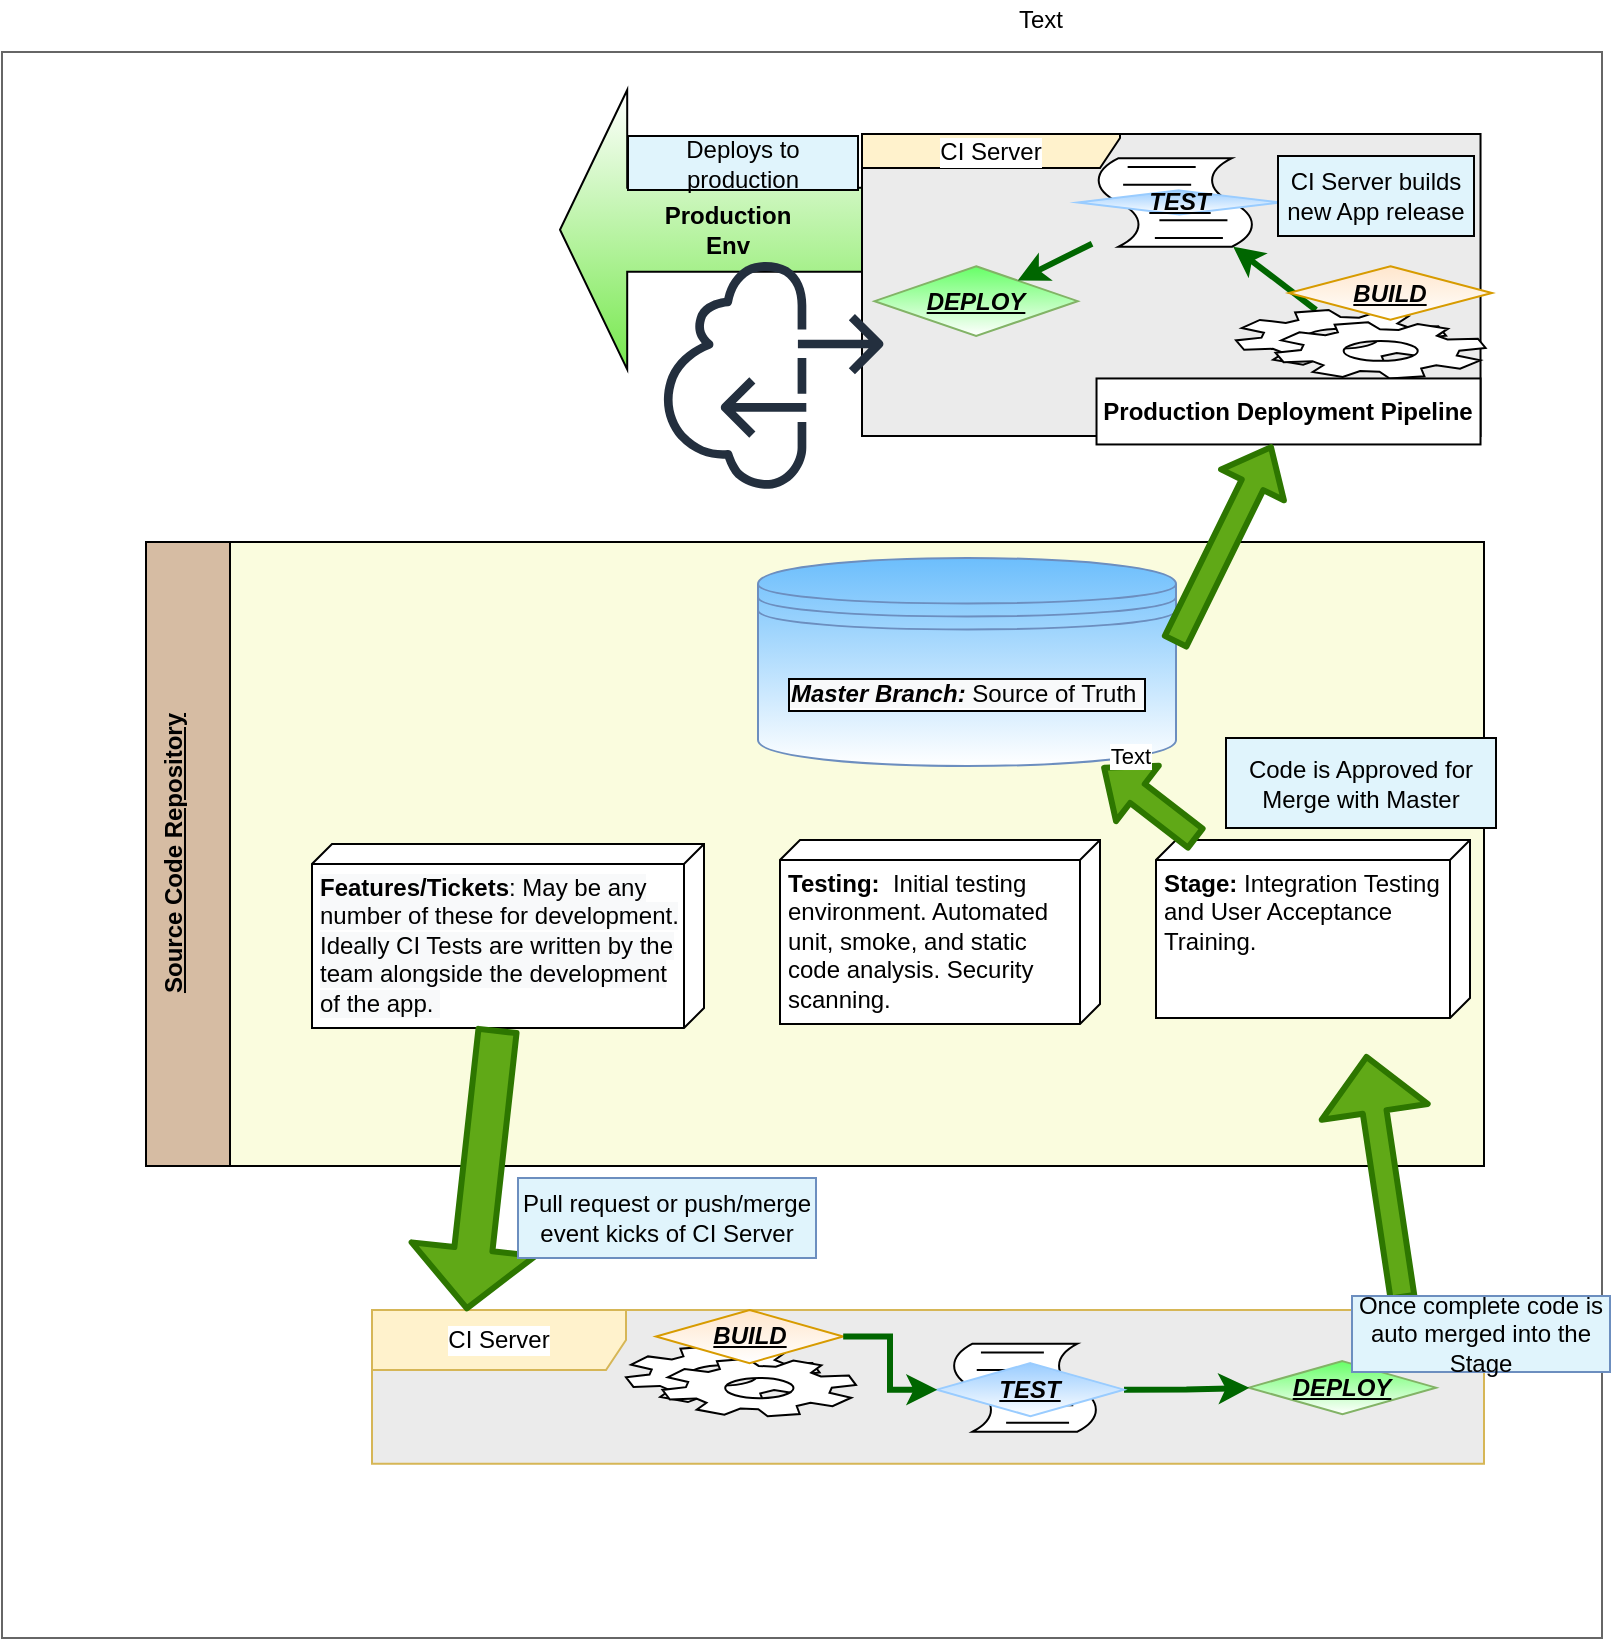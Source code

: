 <mxfile version="13.7.9" type="github">
  <diagram id="xs-DaZB50UqAwkXIxK_c" name="Page-1">
    <mxGraphModel dx="1733" dy="627" grid="0" gridSize="10" guides="1" tooltips="1" connect="1" arrows="1" fold="1" page="1" pageScale="1" pageWidth="850" pageHeight="1100" background="#ffffff" math="0" shadow="0">
      <root>
        <mxCell id="0" />
        <mxCell id="1" style="locked=1;" parent="0" />
        <mxCell id="y3-cLAKcxzf6XnUYkNua-1" value="i" style="rounded=0;whiteSpace=wrap;html=1;strokeColor=#666666;fontColor=#333333;fillColor=#FFFFFF;" vertex="1" parent="1">
          <mxGeometry x="-846" y="35" width="800" height="793" as="geometry" />
        </mxCell>
        <mxCell id="y3-cLAKcxzf6XnUYkNua-68" value="repo" style="locked=1;" parent="0" />
        <mxCell id="y3-cLAKcxzf6XnUYkNua-395" value="" style="group" vertex="1" connectable="0" parent="y3-cLAKcxzf6XnUYkNua-68">
          <mxGeometry x="-774" y="280" width="669" height="312" as="geometry" />
        </mxCell>
        <mxCell id="y3-cLAKcxzf6XnUYkNua-370" value="&lt;u&gt;Source Code Repository&lt;br&gt;&lt;/u&gt;" style="swimlane;html=1;horizontal=0;startSize=42;labelBackgroundColor=none;strokeColor=#000000;gradientColor=none;align=center;fillColor=#D6BCA3;swimlaneFillColor=#FAFCDE;verticalAlign=top;" vertex="1" parent="y3-cLAKcxzf6XnUYkNua-395">
          <mxGeometry width="669" height="312" as="geometry" />
        </mxCell>
        <mxCell id="y3-cLAKcxzf6XnUYkNua-371" value="&lt;i style=&quot;text-align: left ; background-color: rgb(248 , 249 , 250) ; font-weight: bold&quot;&gt;Master Branch:&amp;nbsp;&lt;/i&gt;&lt;span style=&quot;text-align: left ; background-color: rgb(248 , 249 , 250)&quot;&gt;Source of Truth&amp;nbsp;&lt;/span&gt;" style="shape=datastore;whiteSpace=wrap;html=1;labelBackgroundColor=#ffffff;strokeColor=#6c8ebf;align=center;labelBorderColor=#000000;verticalAlign=middle;fillColor=#6CBEFC;gradientColor=#ffffff;" vertex="1" parent="y3-cLAKcxzf6XnUYkNua-370">
          <mxGeometry x="306" y="8" width="209" height="104" as="geometry" />
        </mxCell>
        <mxCell id="y3-cLAKcxzf6XnUYkNua-372" value="&lt;span style=&quot;background-color: rgb(248 , 249 , 250)&quot;&gt;&lt;b&gt;Features/Tickets&lt;/b&gt;: May be any number of these for development. Ideally CI Tests are written by the team alongside the development of the app.&amp;nbsp;&lt;/span&gt;" style="verticalAlign=top;align=left;spacingTop=8;spacingLeft=2;spacingRight=12;shape=cube;size=10;direction=south;fontStyle=0;html=1;labelBackgroundColor=#ffffff;strokeColor=#000000;fillColor=#ffffff;gradientColor=none;whiteSpace=wrap;" vertex="1" parent="y3-cLAKcxzf6XnUYkNua-370">
          <mxGeometry x="83" y="151" width="196" height="92" as="geometry" />
        </mxCell>
        <mxCell id="y3-cLAKcxzf6XnUYkNua-373" value="&lt;b&gt;Testing:&amp;nbsp; &lt;/b&gt;Initial testing environment. Automated unit, smoke, and static code analysis. Security scanning.&amp;nbsp;&amp;nbsp;" style="verticalAlign=top;align=left;spacingTop=8;spacingLeft=2;spacingRight=12;shape=cube;size=10;direction=south;fontStyle=0;html=1;labelBackgroundColor=#ffffff;strokeColor=#000000;fillColor=#ffffff;gradientColor=none;whiteSpace=wrap;" vertex="1" parent="y3-cLAKcxzf6XnUYkNua-370">
          <mxGeometry x="317" y="149" width="160" height="92" as="geometry" />
        </mxCell>
        <mxCell id="y3-cLAKcxzf6XnUYkNua-374" value="&lt;b&gt;Stage:&lt;/b&gt; Integration Testing and User Acceptance Training.&amp;nbsp;" style="verticalAlign=top;align=left;spacingTop=8;spacingLeft=2;spacingRight=12;shape=cube;size=10;direction=south;fontStyle=0;html=1;labelBackgroundColor=#ffffff;strokeColor=#000000;fillColor=#ffffff;gradientColor=none;whiteSpace=wrap;" vertex="1" parent="y3-cLAKcxzf6XnUYkNua-370">
          <mxGeometry x="505" y="149" width="157" height="89" as="geometry" />
        </mxCell>
        <mxCell id="y3-cLAKcxzf6XnUYkNua-409" value="" style="shape=flexArrow;endArrow=classic;html=1;labelBackgroundColor=#ffffff;strokeColor=#2D7600;strokeWidth=3;fontColor=#000000;fillColor=#60a917;" edge="1" parent="y3-cLAKcxzf6XnUYkNua-370" source="y3-cLAKcxzf6XnUYkNua-374" target="y3-cLAKcxzf6XnUYkNua-371">
          <mxGeometry width="50" height="50" relative="1" as="geometry">
            <mxPoint x="312" y="202" as="sourcePoint" />
            <mxPoint x="362" y="152" as="targetPoint" />
          </mxGeometry>
        </mxCell>
        <mxCell id="y3-cLAKcxzf6XnUYkNua-410" value="Text" style="edgeLabel;html=1;align=center;verticalAlign=middle;resizable=0;points=[];fontColor=#000000;" vertex="1" connectable="0" parent="y3-cLAKcxzf6XnUYkNua-409">
          <mxGeometry x="0.744" y="-13" relative="1" as="geometry">
            <mxPoint as="offset" />
          </mxGeometry>
        </mxCell>
        <mxCell id="y3-cLAKcxzf6XnUYkNua-86" value="prod-pipeline" style="locked=1;" parent="0" />
        <mxCell id="y3-cLAKcxzf6XnUYkNua-379" value="&lt;b&gt;Production&lt;br&gt;Env&lt;br&gt;&lt;/b&gt;" style="shape=singleArrow;direction=west;whiteSpace=wrap;html=1;labelBackgroundColor=none;strokeColor=#000000;fillColor=#76E84D;fontColor=#000000;align=center;gradientColor=#ffffff;" vertex="1" parent="y3-cLAKcxzf6XnUYkNua-86">
          <mxGeometry x="-567" y="54" width="168" height="139.73" as="geometry" />
        </mxCell>
        <mxCell id="y3-cLAKcxzf6XnUYkNua-332" value="Text" style="text;html=1;align=center;verticalAlign=middle;resizable=0;points=[];autosize=1;fontColor=#000000;" vertex="1" parent="y3-cLAKcxzf6XnUYkNua-86">
          <mxGeometry x="-347" y="9" width="40" height="20" as="geometry" />
        </mxCell>
        <mxCell id="y3-cLAKcxzf6XnUYkNua-380" value="CI Server" style="shape=umlFrame;whiteSpace=wrap;html=1;labelBackgroundColor=#ffffff;align=center;fillColor=#fff2cc;swimlaneFillColor=#EBEBEB;width=129;height=17;" vertex="1" parent="y3-cLAKcxzf6XnUYkNua-86">
          <mxGeometry x="-416" y="76" width="309.264" height="151" as="geometry" />
        </mxCell>
        <mxCell id="y3-cLAKcxzf6XnUYkNua-381" value="" style="shape=mxgraph.bpmn.script_task;html=1;outlineConnect=0;labelBackgroundColor=#ffffff;strokeColor=#000000;fillColor=#ffffff;gradientColor=none;align=center;" vertex="1" parent="y3-cLAKcxzf6XnUYkNua-86">
          <mxGeometry x="-300.976" y="88.08" width="83.23" height="44.293" as="geometry" />
        </mxCell>
        <mxCell id="y3-cLAKcxzf6XnUYkNua-383" value="&lt;b&gt;&lt;i&gt;&lt;u&gt;DEPLOY&lt;/u&gt;&lt;/i&gt;&lt;/b&gt;" style="rhombus;whiteSpace=wrap;html=1;align=center;strokeColor=#82b366;verticalAlign=middle;fillColor=#66FF66;gradientColor=#ffffff;" vertex="1" parent="y3-cLAKcxzf6XnUYkNua-86">
          <mxGeometry x="-409.71" y="142.14" width="101.57" height="34.86" as="geometry" />
        </mxCell>
        <mxCell id="y3-cLAKcxzf6XnUYkNua-384" style="edgeStyle=none;rounded=0;orthogonalLoop=1;jettySize=auto;html=1;labelBackgroundColor=#ffffff;strokeColor=#006600;strokeWidth=3;fontColor=#000000;" edge="1" parent="y3-cLAKcxzf6XnUYkNua-86" source="y3-cLAKcxzf6XnUYkNua-381" target="y3-cLAKcxzf6XnUYkNua-383">
          <mxGeometry x="-1249" y="130" as="geometry" />
        </mxCell>
        <mxCell id="y3-cLAKcxzf6XnUYkNua-385" style="edgeStyle=none;rounded=0;orthogonalLoop=1;jettySize=auto;html=1;labelBackgroundColor=#ffffff;strokeColor=#006600;strokeWidth=3;fontColor=#000000;" edge="1" parent="y3-cLAKcxzf6XnUYkNua-86" source="y3-cLAKcxzf6XnUYkNua-386" target="y3-cLAKcxzf6XnUYkNua-381">
          <mxGeometry x="-1249" y="130" as="geometry" />
        </mxCell>
        <mxCell id="y3-cLAKcxzf6XnUYkNua-390" value="" style="edgeStyle=orthogonalEdgeStyle;rounded=0;orthogonalLoop=1;jettySize=auto;html=1;labelBackgroundColor=#ffffff;strokeColor=#006600;strokeWidth=3;fontColor=#000000;" edge="1" parent="y3-cLAKcxzf6XnUYkNua-86" source="y3-cLAKcxzf6XnUYkNua-386" target="y3-cLAKcxzf6XnUYkNua-369">
          <mxGeometry relative="1" as="geometry" />
        </mxCell>
        <mxCell id="y3-cLAKcxzf6XnUYkNua-386" value="" style="shape=mxgraph.bpmn.service_task;html=1;outlineConnect=0;labelBackgroundColor=#ffffff;strokeColor=#000000;fillColor=#ffffff;gradientColor=none;align=center;" vertex="1" parent="y3-cLAKcxzf6XnUYkNua-86">
          <mxGeometry x="-229" y="164" width="124.79" height="34.23" as="geometry" />
        </mxCell>
        <mxCell id="y3-cLAKcxzf6XnUYkNua-388" value="&lt;b&gt;&lt;i&gt;&lt;u&gt;TEST&lt;/u&gt;&lt;/i&gt;&lt;/b&gt;" style="rhombus;whiteSpace=wrap;html=1;align=center;gradientColor=#ffffff;verticalAlign=middle;fillColor=#99CCFF;strokeColor=#99CCFF;" vertex="1" parent="y3-cLAKcxzf6XnUYkNua-86">
          <mxGeometry x="-308.137" y="104.187" width="101.569" height="12.08" as="geometry" />
        </mxCell>
        <mxCell id="y3-cLAKcxzf6XnUYkNua-369" value="&lt;b&gt;Production Deployment Pipeline&lt;/b&gt;" style="rounded=0;whiteSpace=wrap;html=1;labelBackgroundColor=none;align=center;" vertex="1" parent="y3-cLAKcxzf6XnUYkNua-86">
          <mxGeometry x="-298.74" y="198.23" width="192" height="33" as="geometry" />
        </mxCell>
        <mxCell id="y3-cLAKcxzf6XnUYkNua-382" value="&lt;b&gt;&lt;i&gt;&lt;u&gt;BUILD&lt;/u&gt;&lt;/i&gt;&lt;/b&gt;" style="rhombus;whiteSpace=wrap;html=1;fillColor=#ffe6cc;align=center;strokeColor=#d79b00;gradientColor=#ffffff;verticalAlign=middle;" vertex="1" parent="y3-cLAKcxzf6XnUYkNua-86">
          <mxGeometry x="-202.569" y="142.142" width="101.569" height="26.729" as="geometry" />
        </mxCell>
        <mxCell id="y3-cLAKcxzf6XnUYkNua-367" value="" style="outlineConnect=0;fontColor=#232F3E;gradientColor=none;fillColor=#232F3E;strokeColor=none;dashed=0;verticalLabelPosition=bottom;verticalAlign=top;align=center;html=1;fontSize=12;fontStyle=0;aspect=fixed;pointerEvents=1;shape=mxgraph.aws4.internet_alt2;labelBackgroundColor=none;direction=north;" vertex="1" parent="y3-cLAKcxzf6XnUYkNua-86">
          <mxGeometry x="-518" y="139" width="115" height="115" as="geometry" />
        </mxCell>
        <mxCell id="y3-cLAKcxzf6XnUYkNua-116" value="pipeline" style="locked=1;" parent="0" />
        <mxCell id="y3-cLAKcxzf6XnUYkNua-288" value="" style="group" vertex="1" connectable="0" parent="y3-cLAKcxzf6XnUYkNua-116">
          <mxGeometry x="-519" y="668.83" width="414" height="96.17" as="geometry" />
        </mxCell>
        <mxCell id="y3-cLAKcxzf6XnUYkNua-287" value="CI Server" style="shape=umlFrame;whiteSpace=wrap;html=1;labelBackgroundColor=#ffffff;align=center;width=127;height=30;fillColor=#fff2cc;strokeColor=#d6b656;swimlaneFillColor=#EBEBEB;" vertex="1" parent="y3-cLAKcxzf6XnUYkNua-288">
          <mxGeometry x="-142" y="-4.83" width="556" height="76.83" as="geometry" />
        </mxCell>
        <mxCell id="y3-cLAKcxzf6XnUYkNua-289" value="" style="shape=mxgraph.bpmn.service_task;html=1;outlineConnect=0;labelBackgroundColor=#ffffff;strokeColor=#000000;fillColor=#ffffff;gradientColor=none;align=center;" vertex="1" parent="y3-cLAKcxzf6XnUYkNua-288">
          <mxGeometry x="-15" y="13.28" width="115" height="35" as="geometry" />
        </mxCell>
        <mxCell id="y3-cLAKcxzf6XnUYkNua-290" value="" style="shape=mxgraph.bpmn.script_task;html=1;outlineConnect=0;labelBackgroundColor=#ffffff;strokeColor=#000000;fillColor=#ffffff;gradientColor=none;align=center;" vertex="1" parent="y3-cLAKcxzf6XnUYkNua-288">
          <mxGeometry x="146" y="12" width="77" height="44" as="geometry" />
        </mxCell>
        <mxCell id="y3-cLAKcxzf6XnUYkNua-291" value="&lt;b&gt;&lt;i&gt;&lt;u&gt;BUILD&lt;/u&gt;&lt;/i&gt;&lt;/b&gt;" style="rhombus;whiteSpace=wrap;html=1;fillColor=#ffe6cc;align=center;strokeColor=#d79b00;gradientColor=#ffffff;verticalAlign=middle;" vertex="1" parent="y3-cLAKcxzf6XnUYkNua-288">
          <mxGeometry y="-4.832" width="93.6" height="26.552" as="geometry" />
        </mxCell>
        <mxCell id="y3-cLAKcxzf6XnUYkNua-292" value="&lt;b&gt;&lt;i&gt;&lt;u&gt;DEPLOY&lt;/u&gt;&lt;/i&gt;&lt;/b&gt;" style="rhombus;whiteSpace=wrap;html=1;align=center;strokeColor=#82b366;verticalAlign=middle;fillColor=#66FF66;gradientColor=#ffffff;" vertex="1" parent="y3-cLAKcxzf6XnUYkNua-288">
          <mxGeometry x="296.4" y="20.72" width="93.6" height="26.552" as="geometry" />
        </mxCell>
        <mxCell id="y3-cLAKcxzf6XnUYkNua-293" style="edgeStyle=orthogonalEdgeStyle;rounded=0;orthogonalLoop=1;jettySize=auto;html=1;exitX=1;exitY=0.5;exitDx=0;exitDy=0;strokeColor=#006600;strokeWidth=3;" edge="1" parent="y3-cLAKcxzf6XnUYkNua-288" source="y3-cLAKcxzf6XnUYkNua-294" target="y3-cLAKcxzf6XnUYkNua-292">
          <mxGeometry relative="1" as="geometry" />
        </mxCell>
        <mxCell id="y3-cLAKcxzf6XnUYkNua-294" value="&lt;b&gt;&lt;i&gt;&lt;u&gt;TEST&lt;/u&gt;&lt;/i&gt;&lt;/b&gt;" style="rhombus;whiteSpace=wrap;html=1;align=center;gradientColor=#ffffff;verticalAlign=middle;fillColor=#99CCFF;strokeColor=#99CCFF;" vertex="1" parent="y3-cLAKcxzf6XnUYkNua-288">
          <mxGeometry x="140.4" y="21.724" width="93.6" height="26.552" as="geometry" />
        </mxCell>
        <mxCell id="y3-cLAKcxzf6XnUYkNua-295" style="edgeStyle=orthogonalEdgeStyle;rounded=0;orthogonalLoop=1;jettySize=auto;html=1;exitX=1;exitY=0.5;exitDx=0;exitDy=0;strokeColor=#006600;strokeWidth=3;" edge="1" parent="y3-cLAKcxzf6XnUYkNua-288" source="y3-cLAKcxzf6XnUYkNua-291" target="y3-cLAKcxzf6XnUYkNua-294">
          <mxGeometry relative="1" as="geometry" />
        </mxCell>
        <mxCell id="y3-cLAKcxzf6XnUYkNua-124" value="branches" style="locked=1;" parent="0" />
        <mxCell id="y3-cLAKcxzf6XnUYkNua-392" value="cmmnts" style="locked=1;" parent="0" />
        <mxCell id="y3-cLAKcxzf6XnUYkNua-403" value="" style="shape=flexArrow;endArrow=classic;html=1;labelBackgroundColor=#ffffff;strokeColor=#2D7600;strokeWidth=3;fontColor=#000000;endWidth=38.571;endSize=8.257;exitX=0.927;exitY=-0.067;exitDx=0;exitDy=0;exitPerimeter=0;fillColor=#60a917;" edge="1" parent="y3-cLAKcxzf6XnUYkNua-392" source="y3-cLAKcxzf6XnUYkNua-287">
          <mxGeometry width="50" height="50" relative="1" as="geometry">
            <mxPoint x="-188" y="661" as="sourcePoint" />
            <mxPoint x="-164" y="536" as="targetPoint" />
          </mxGeometry>
        </mxCell>
        <mxCell id="y3-cLAKcxzf6XnUYkNua-406" value="arrows" parent="0" />
        <mxCell id="y3-cLAKcxzf6XnUYkNua-413" value="Once complete code is auto merged into the Stage" style="rounded=0;whiteSpace=wrap;html=1;labelBackgroundColor=none;align=center;strokeColor=#6c8ebf;fillColor=#E0F4FC;" vertex="1" parent="y3-cLAKcxzf6XnUYkNua-406">
          <mxGeometry x="-171" y="657" width="129" height="38" as="geometry" />
        </mxCell>
        <mxCell id="y3-cLAKcxzf6XnUYkNua-407" value="" style="shape=flexArrow;endArrow=classic;html=1;labelBackgroundColor=#ffffff;strokeColor=#2D7600;strokeWidth=3;fontColor=#000000;entryX=0.085;entryY=0.009;entryDx=0;entryDy=0;entryPerimeter=0;endWidth=40;endSize=8.929;width=17.143;fillColor=#60a917;" edge="1" parent="y3-cLAKcxzf6XnUYkNua-406" source="y3-cLAKcxzf6XnUYkNua-372" target="y3-cLAKcxzf6XnUYkNua-287">
          <mxGeometry width="50" height="50" relative="1" as="geometry">
            <mxPoint x="-661" y="583" as="sourcePoint" />
            <mxPoint x="-601" y="612" as="targetPoint" />
          </mxGeometry>
        </mxCell>
        <mxCell id="y3-cLAKcxzf6XnUYkNua-408" value="" style="shape=flexArrow;endArrow=classic;html=1;labelBackgroundColor=#ffffff;strokeColor=#2D7600;strokeWidth=3;fontColor=#000000;exitX=0.996;exitY=0.413;exitDx=0;exitDy=0;exitPerimeter=0;fillColor=#60a917;" edge="1" parent="y3-cLAKcxzf6XnUYkNua-406" source="y3-cLAKcxzf6XnUYkNua-371" target="y3-cLAKcxzf6XnUYkNua-369">
          <mxGeometry width="50" height="50" relative="1" as="geometry">
            <mxPoint x="-265" y="295" as="sourcePoint" />
            <mxPoint x="-215" y="245" as="targetPoint" />
          </mxGeometry>
        </mxCell>
        <mxCell id="y3-cLAKcxzf6XnUYkNua-411" value="Pull request or push/merge event kicks of CI Server" style="rounded=0;whiteSpace=wrap;html=1;labelBackgroundColor=none;align=center;strokeColor=#6c8ebf;fillColor=#E0F4FC;" vertex="1" parent="y3-cLAKcxzf6XnUYkNua-406">
          <mxGeometry x="-588" y="598" width="149" height="40" as="geometry" />
        </mxCell>
        <mxCell id="y3-cLAKcxzf6XnUYkNua-415" value="Code is Approved for Merge with Master" style="rounded=0;whiteSpace=wrap;html=1;labelBackgroundColor=none;strokeColor=#000000;fillColor=#E0F4FC;gradientColor=none;fontColor=#000000;align=center;" vertex="1" parent="y3-cLAKcxzf6XnUYkNua-406">
          <mxGeometry x="-234" y="378" width="135" height="45" as="geometry" />
        </mxCell>
        <mxCell id="y3-cLAKcxzf6XnUYkNua-416" value="CI Server builds new App release" style="rounded=0;whiteSpace=wrap;html=1;labelBackgroundColor=none;strokeColor=#000000;fillColor=#E0F4FC;gradientColor=none;fontColor=#000000;align=center;" vertex="1" parent="y3-cLAKcxzf6XnUYkNua-406">
          <mxGeometry x="-208" y="87" width="98" height="40" as="geometry" />
        </mxCell>
        <mxCell id="y3-cLAKcxzf6XnUYkNua-418" value="Deploys to production" style="rounded=0;whiteSpace=wrap;html=1;labelBackgroundColor=none;strokeColor=#000000;fillColor=#E0F4FC;gradientColor=none;fontColor=#000000;align=center;" vertex="1" parent="y3-cLAKcxzf6XnUYkNua-406">
          <mxGeometry x="-533" y="77" width="115" height="27" as="geometry" />
        </mxCell>
      </root>
    </mxGraphModel>
  </diagram>
</mxfile>
